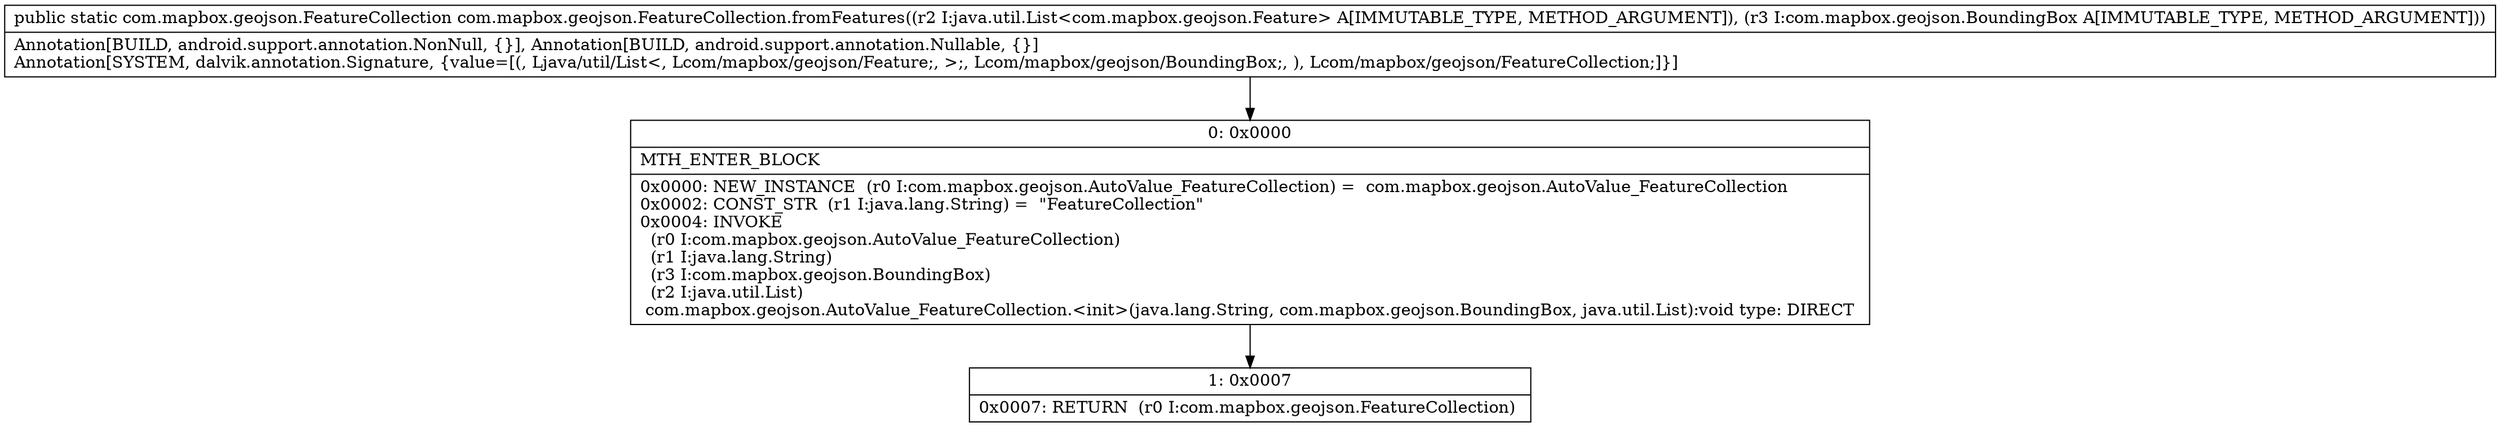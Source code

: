 digraph "CFG forcom.mapbox.geojson.FeatureCollection.fromFeatures(Ljava\/util\/List;Lcom\/mapbox\/geojson\/BoundingBox;)Lcom\/mapbox\/geojson\/FeatureCollection;" {
Node_0 [shape=record,label="{0\:\ 0x0000|MTH_ENTER_BLOCK\l|0x0000: NEW_INSTANCE  (r0 I:com.mapbox.geojson.AutoValue_FeatureCollection) =  com.mapbox.geojson.AutoValue_FeatureCollection \l0x0002: CONST_STR  (r1 I:java.lang.String) =  \"FeatureCollection\" \l0x0004: INVOKE  \l  (r0 I:com.mapbox.geojson.AutoValue_FeatureCollection)\l  (r1 I:java.lang.String)\l  (r3 I:com.mapbox.geojson.BoundingBox)\l  (r2 I:java.util.List)\l com.mapbox.geojson.AutoValue_FeatureCollection.\<init\>(java.lang.String, com.mapbox.geojson.BoundingBox, java.util.List):void type: DIRECT \l}"];
Node_1 [shape=record,label="{1\:\ 0x0007|0x0007: RETURN  (r0 I:com.mapbox.geojson.FeatureCollection) \l}"];
MethodNode[shape=record,label="{public static com.mapbox.geojson.FeatureCollection com.mapbox.geojson.FeatureCollection.fromFeatures((r2 I:java.util.List\<com.mapbox.geojson.Feature\> A[IMMUTABLE_TYPE, METHOD_ARGUMENT]), (r3 I:com.mapbox.geojson.BoundingBox A[IMMUTABLE_TYPE, METHOD_ARGUMENT]))  | Annotation[BUILD, android.support.annotation.NonNull, \{\}], Annotation[BUILD, android.support.annotation.Nullable, \{\}]\lAnnotation[SYSTEM, dalvik.annotation.Signature, \{value=[(, Ljava\/util\/List\<, Lcom\/mapbox\/geojson\/Feature;, \>;, Lcom\/mapbox\/geojson\/BoundingBox;, ), Lcom\/mapbox\/geojson\/FeatureCollection;]\}]\l}"];
MethodNode -> Node_0;
Node_0 -> Node_1;
}

